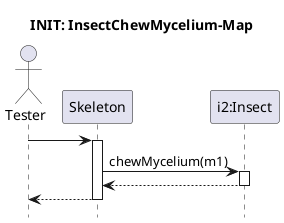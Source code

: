 @startuml Insect-chew-mycelium/paralysed
hide footbox
title INIT: InsectChewMycelium-Map

actor Tester
'TODO: Skeleton neve :Skeleton vagy csak Skeleton?
participant Skeleton as S
participant "i2:Insect" as i2


Tester -> S
activate S
S -> i2 : chewMycelium(m1)
activate i2
return
return
@enduml